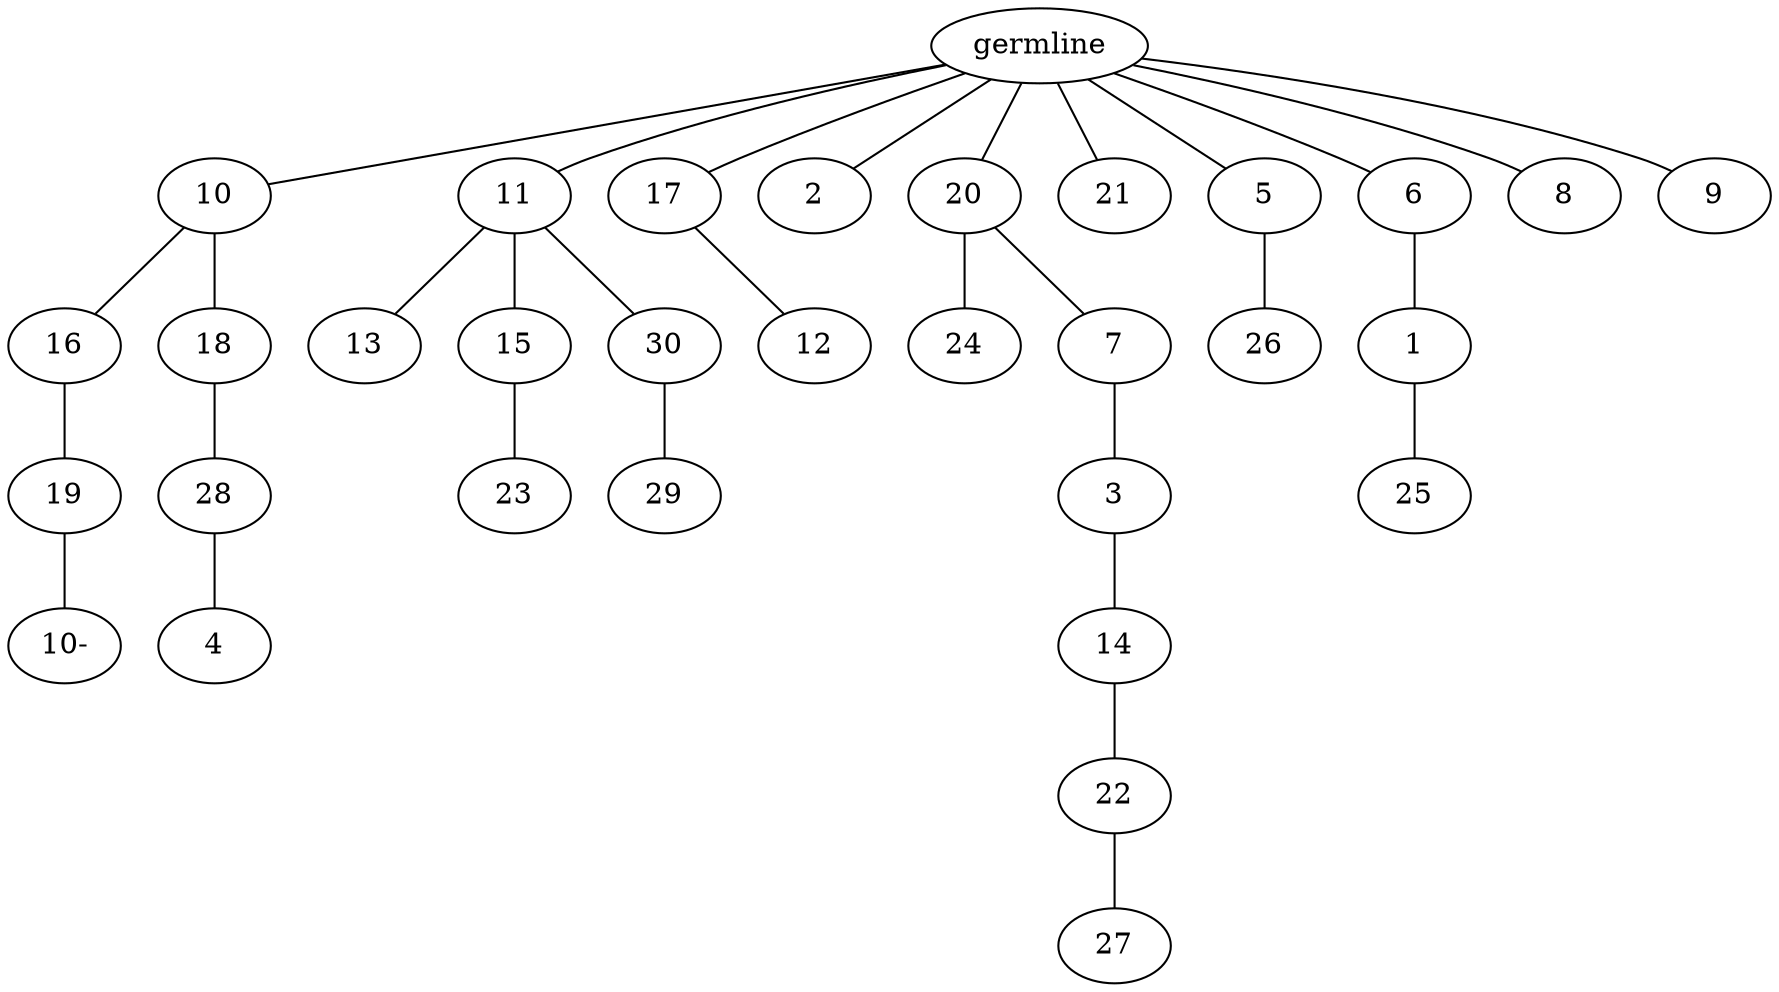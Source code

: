 graph tree {
    "140445868971824" [label="germline"];
    "140445868237440" [label="10"];
    "140445868870624" [label="16"];
    "140445868870480" [label="19"];
    "140445868944016" [label="10-"];
    "140445868868800" [label="18"];
    "140445868870192" [label="28"];
    "140445868913616" [label="4"];
    "140445868871104" [label="11"];
    "140445868867888" [label="13"];
    "140445868868320" [label="15"];
    "140445869247792" [label="23"];
    "140445868868992" [label="30"];
    "140445868802640" [label="29"];
    "140445868912992" [label="17"];
    "140445868870912" [label="12"];
    "140445869247840" [label="2"];
    "140445868867840" [label="20"];
    "140445868944976" [label="24"];
    "140445868945264" [label="7"];
    "140445868942960" [label="3"];
    "140445868941376" [label="14"];
    "140445868955248" [label="22"];
    "140445868955680" [label="27"];
    "140445868943584" [label="21"];
    "140445868943968" [label="5"];
    "140445868943488" [label="26"];
    "140445868768128" [label="6"];
    "140445868944304" [label="1"];
    "140445868499440" [label="25"];
    "140445868238064" [label="8"];
    "140445868237632" [label="9"];
    "140445868971824" -- "140445868237440";
    "140445868971824" -- "140445868871104";
    "140445868971824" -- "140445868912992";
    "140445868971824" -- "140445869247840";
    "140445868971824" -- "140445868867840";
    "140445868971824" -- "140445868943584";
    "140445868971824" -- "140445868943968";
    "140445868971824" -- "140445868768128";
    "140445868971824" -- "140445868238064";
    "140445868971824" -- "140445868237632";
    "140445868237440" -- "140445868870624";
    "140445868237440" -- "140445868868800";
    "140445868870624" -- "140445868870480";
    "140445868870480" -- "140445868944016";
    "140445868868800" -- "140445868870192";
    "140445868870192" -- "140445868913616";
    "140445868871104" -- "140445868867888";
    "140445868871104" -- "140445868868320";
    "140445868871104" -- "140445868868992";
    "140445868868320" -- "140445869247792";
    "140445868868992" -- "140445868802640";
    "140445868912992" -- "140445868870912";
    "140445868867840" -- "140445868944976";
    "140445868867840" -- "140445868945264";
    "140445868945264" -- "140445868942960";
    "140445868942960" -- "140445868941376";
    "140445868941376" -- "140445868955248";
    "140445868955248" -- "140445868955680";
    "140445868943968" -- "140445868943488";
    "140445868768128" -- "140445868944304";
    "140445868944304" -- "140445868499440";
}
